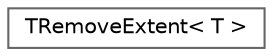 digraph "Graphical Class Hierarchy"
{
 // INTERACTIVE_SVG=YES
 // LATEX_PDF_SIZE
  bgcolor="transparent";
  edge [fontname=Helvetica,fontsize=10,labelfontname=Helvetica,labelfontsize=10];
  node [fontname=Helvetica,fontsize=10,shape=box,height=0.2,width=0.4];
  rankdir="LR";
  Node0 [id="Node000000",label="TRemoveExtent\< T \>",height=0.2,width=0.4,color="grey40", fillcolor="white", style="filled",URL="$d7/d12/structTRemoveExtent.html",tooltip="Removes one dimension of extents from an array type."];
}
